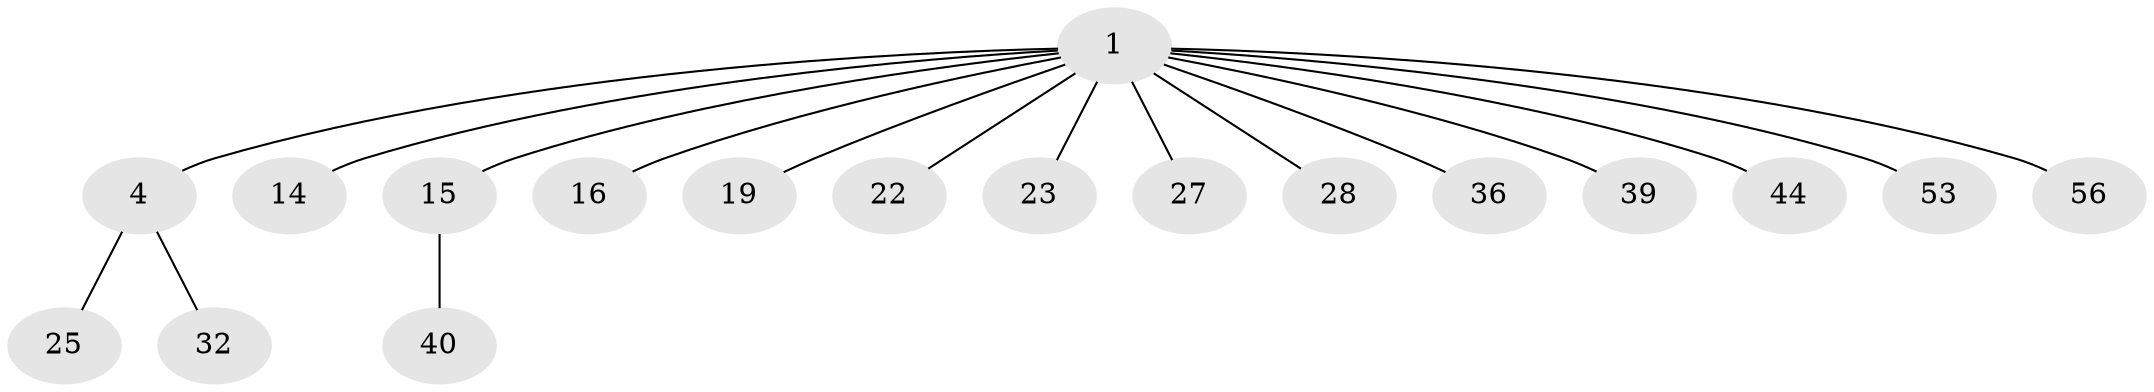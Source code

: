 // original degree distribution, {6: 0.03333333333333333, 3: 0.05, 5: 0.03333333333333333, 4: 0.1, 2: 0.26666666666666666, 1: 0.5166666666666667}
// Generated by graph-tools (version 1.1) at 2025/19/03/04/25 18:19:08]
// undirected, 18 vertices, 17 edges
graph export_dot {
graph [start="1"]
  node [color=gray90,style=filled];
  1 [super="+2+3+43+46+5+6"];
  4 [super="+20+11+12"];
  14 [super="+34+37+30"];
  15 [super="+18"];
  16 [super="+24+49+31"];
  19 [super="+29+55+38"];
  22 [super="+35"];
  23;
  25;
  27 [super="+52"];
  28 [super="+47+45"];
  32 [super="+33"];
  36;
  39;
  40;
  44;
  53;
  56;
  1 -- 4;
  1 -- 23;
  1 -- 22;
  1 -- 28;
  1 -- 14;
  1 -- 15;
  1 -- 36;
  1 -- 39;
  1 -- 44;
  1 -- 16;
  1 -- 19;
  1 -- 53;
  1 -- 56;
  1 -- 27;
  4 -- 32;
  4 -- 25;
  15 -- 40;
}
